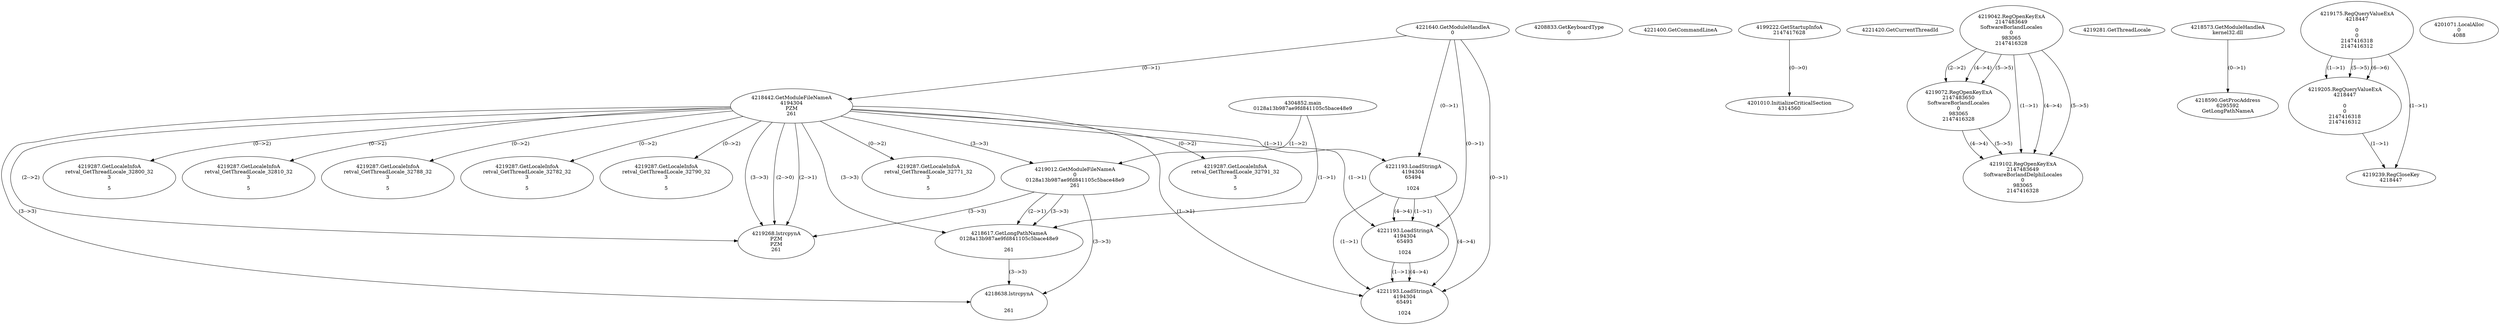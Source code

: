 // Global SCDG with merge call
digraph {
	0 [label="4304852.main
0128a13b987ae9fd841105c5bace48e9"]
	1 [label="4221640.GetModuleHandleA
0"]
	2 [label="4208833.GetKeyboardType
0"]
	3 [label="4221400.GetCommandLineA
"]
	4 [label="4199222.GetStartupInfoA
2147417628"]
	5 [label="4221420.GetCurrentThreadId
"]
	6 [label="4218442.GetModuleFileNameA
4194304
PZM
261"]
	1 -> 6 [label="(0-->1)"]
	7 [label="4219012.GetModuleFileNameA
0
0128a13b987ae9fd841105c5bace48e9
261"]
	0 -> 7 [label="(1-->2)"]
	6 -> 7 [label="(3-->3)"]
	8 [label="4219042.RegOpenKeyExA
2147483649
Software\Borland\Locales
0
983065
2147416328"]
	9 [label="4219072.RegOpenKeyExA
2147483650
Software\Borland\Locales
0
983065
2147416328"]
	8 -> 9 [label="(2-->2)"]
	8 -> 9 [label="(4-->4)"]
	8 -> 9 [label="(5-->5)"]
	10 [label="4219102.RegOpenKeyExA
2147483649
Software\Borland\Delphi\Locales
0
983065
2147416328"]
	8 -> 10 [label="(1-->1)"]
	8 -> 10 [label="(4-->4)"]
	9 -> 10 [label="(4-->4)"]
	8 -> 10 [label="(5-->5)"]
	9 -> 10 [label="(5-->5)"]
	11 [label="4219268.lstrcpynA
PZM
PZM
261"]
	6 -> 11 [label="(2-->1)"]
	6 -> 11 [label="(2-->2)"]
	6 -> 11 [label="(3-->3)"]
	7 -> 11 [label="(3-->3)"]
	6 -> 11 [label="(2-->0)"]
	12 [label="4219281.GetThreadLocale
"]
	13 [label="4219287.GetLocaleInfoA
retval_GetThreadLocale_32771_32
3

5"]
	6 -> 13 [label="(0-->2)"]
	14 [label="4221193.LoadStringA
4194304
65494

1024"]
	1 -> 14 [label="(0-->1)"]
	6 -> 14 [label="(1-->1)"]
	15 [label="4218573.GetModuleHandleA
kernel32.dll"]
	16 [label="4218590.GetProcAddress
6295592
GetLongPathNameA"]
	15 -> 16 [label="(0-->1)"]
	17 [label="4218617.GetLongPathNameA
0128a13b987ae9fd841105c5bace48e9

261"]
	0 -> 17 [label="(1-->1)"]
	7 -> 17 [label="(2-->1)"]
	6 -> 17 [label="(3-->3)"]
	7 -> 17 [label="(3-->3)"]
	18 [label="4218638.lstrcpynA


261"]
	6 -> 18 [label="(3-->3)"]
	7 -> 18 [label="(3-->3)"]
	17 -> 18 [label="(3-->3)"]
	19 [label="4219175.RegQueryValueExA
4218447

0
0
2147416318
2147416312"]
	20 [label="4219205.RegQueryValueExA
4218447

0
0
2147416318
2147416312"]
	19 -> 20 [label="(1-->1)"]
	19 -> 20 [label="(5-->5)"]
	19 -> 20 [label="(6-->6)"]
	21 [label="4219239.RegCloseKey
4218447"]
	19 -> 21 [label="(1-->1)"]
	20 -> 21 [label="(1-->1)"]
	22 [label="4219287.GetLocaleInfoA
retval_GetThreadLocale_32791_32
3

5"]
	6 -> 22 [label="(0-->2)"]
	23 [label="4221193.LoadStringA
4194304
65493

1024"]
	1 -> 23 [label="(0-->1)"]
	6 -> 23 [label="(1-->1)"]
	14 -> 23 [label="(1-->1)"]
	14 -> 23 [label="(4-->4)"]
	24 [label="4201010.InitializeCriticalSection
4314560"]
	4 -> 24 [label="(0-->0)"]
	25 [label="4201071.LocalAlloc
0
4088"]
	26 [label="4219287.GetLocaleInfoA
retval_GetThreadLocale_32800_32
3

5"]
	6 -> 26 [label="(0-->2)"]
	27 [label="4221193.LoadStringA
4194304
65491

1024"]
	1 -> 27 [label="(0-->1)"]
	6 -> 27 [label="(1-->1)"]
	14 -> 27 [label="(1-->1)"]
	23 -> 27 [label="(1-->1)"]
	14 -> 27 [label="(4-->4)"]
	23 -> 27 [label="(4-->4)"]
	28 [label="4219287.GetLocaleInfoA
retval_GetThreadLocale_32810_32
3

5"]
	6 -> 28 [label="(0-->2)"]
	29 [label="4219287.GetLocaleInfoA
retval_GetThreadLocale_32788_32
3

5"]
	6 -> 29 [label="(0-->2)"]
	30 [label="4219287.GetLocaleInfoA
retval_GetThreadLocale_32782_32
3

5"]
	6 -> 30 [label="(0-->2)"]
	31 [label="4219287.GetLocaleInfoA
retval_GetThreadLocale_32790_32
3

5"]
	6 -> 31 [label="(0-->2)"]
}
